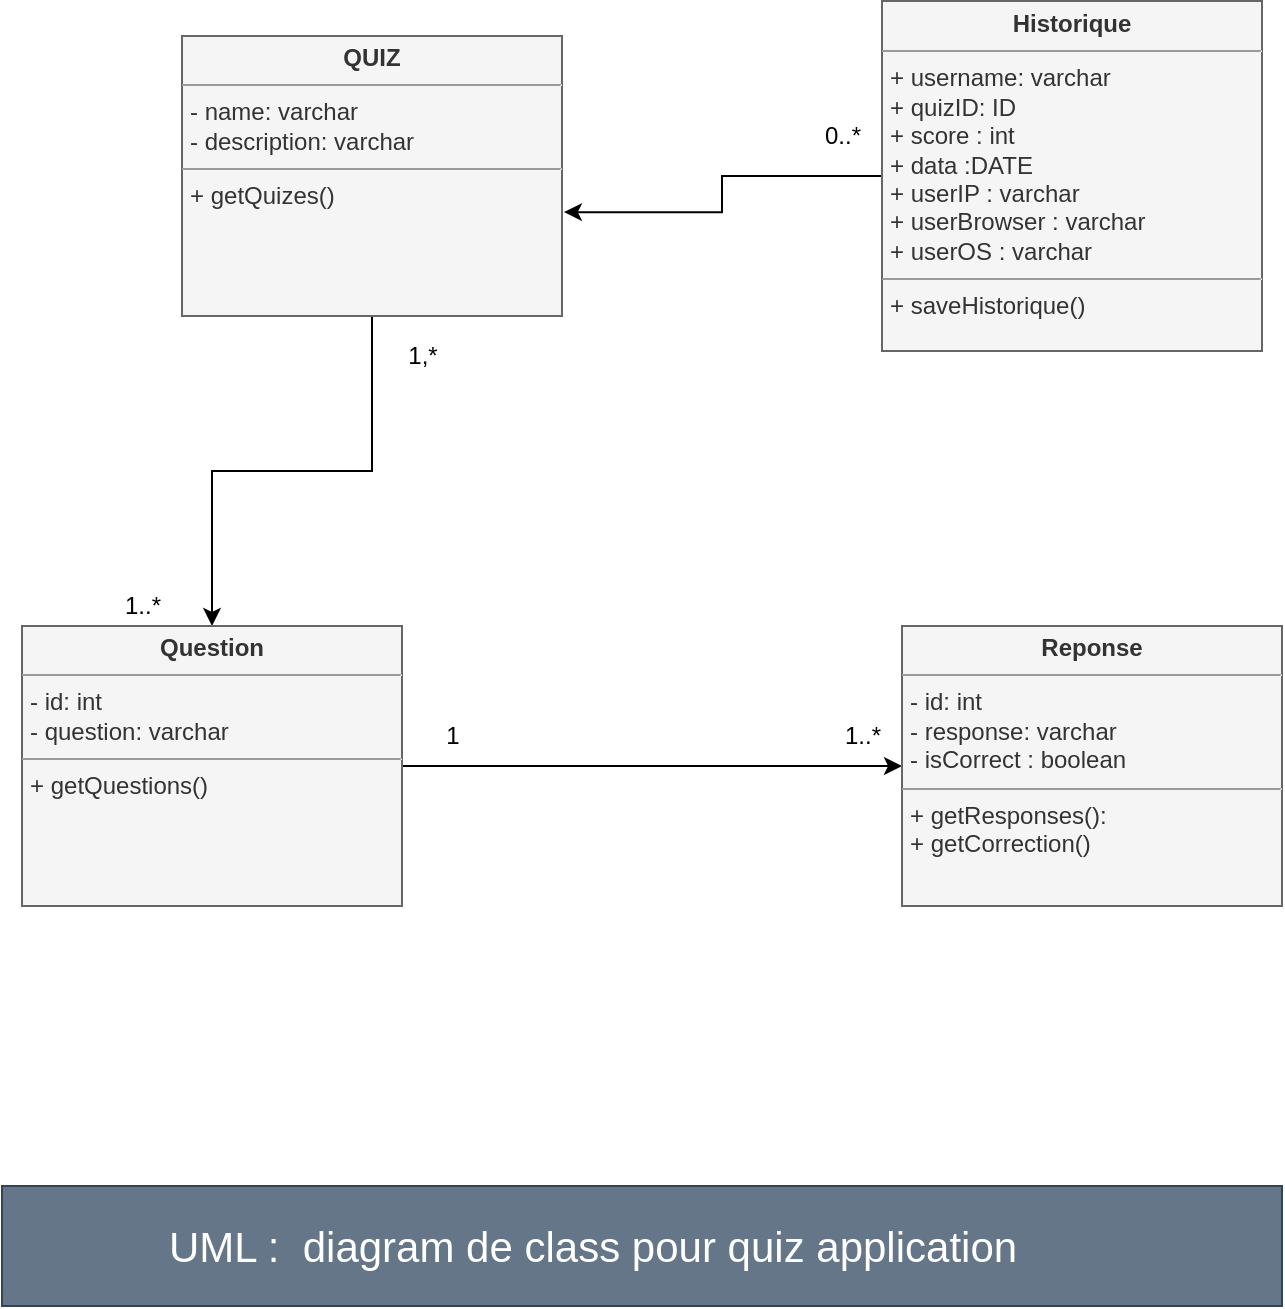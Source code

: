 <mxfile version="20.8.1" type="device"><diagram name="Page-1" id="c4acf3e9-155e-7222-9cf6-157b1a14988f"><mxGraphModel dx="1434" dy="764" grid="1" gridSize="10" guides="1" tooltips="1" connect="1" arrows="1" fold="1" page="1" pageScale="1" pageWidth="850" pageHeight="1100" background="none" math="0" shadow="0"><root><mxCell id="0"/><mxCell id="1" parent="0"/><mxCell id="4ywYzqFlOWnZcAGCHypT-8" style="edgeStyle=orthogonalEdgeStyle;rounded=0;orthogonalLoop=1;jettySize=auto;html=1;entryX=0.5;entryY=0;entryDx=0;entryDy=0;" edge="1" parent="1" source="5d2195bd80daf111-18" target="h3Y28AqKPiw2Wu6xVKkf-1"><mxGeometry relative="1" as="geometry"/></mxCell><mxCell id="5d2195bd80daf111-18" value="&lt;p style=&quot;margin:0px;margin-top:4px;text-align:center;&quot;&gt;&lt;b&gt;QUIZ&lt;/b&gt;&lt;/p&gt;&lt;hr size=&quot;1&quot;&gt;&lt;p style=&quot;margin:0px;margin-left:4px;&quot;&gt;- name: varchar&lt;/p&gt;&lt;p style=&quot;margin:0px;margin-left:4px;&quot;&gt;&lt;span style=&quot;background-color: initial;&quot;&gt;- description: varchar&lt;/span&gt;&lt;/p&gt;&lt;hr size=&quot;1&quot;&gt;&lt;p style=&quot;margin:0px;margin-left:4px;&quot;&gt;+ getQuizes()&lt;br&gt;&lt;br&gt;&lt;/p&gt;" style="verticalAlign=top;align=left;overflow=fill;fontSize=12;fontFamily=Helvetica;html=1;rounded=0;shadow=0;comic=0;labelBackgroundColor=none;strokeWidth=1;fillColor=#f5f5f5;strokeColor=#666666;fontColor=#333333;" parent="1" vertex="1"><mxGeometry x="210" y="25" width="190" height="140" as="geometry"/></mxCell><mxCell id="h3Y28AqKPiw2Wu6xVKkf-8" style="edgeStyle=orthogonalEdgeStyle;rounded=0;orthogonalLoop=1;jettySize=auto;html=1;" parent="1" source="h3Y28AqKPiw2Wu6xVKkf-1" target="h3Y28AqKPiw2Wu6xVKkf-2" edge="1"><mxGeometry relative="1" as="geometry"/></mxCell><mxCell id="h3Y28AqKPiw2Wu6xVKkf-1" value="&lt;p style=&quot;margin:0px;margin-top:4px;text-align:center;&quot;&gt;&lt;b&gt;Question&lt;/b&gt;&lt;/p&gt;&lt;hr size=&quot;1&quot;&gt;&lt;p style=&quot;margin:0px;margin-left:4px;&quot;&gt;- id: int&lt;/p&gt;&lt;p style=&quot;margin:0px;margin-left:4px;&quot;&gt;&lt;span style=&quot;background-color: initial;&quot;&gt;- question: varchar&lt;/span&gt;&lt;/p&gt;&lt;hr size=&quot;1&quot;&gt;&lt;p style=&quot;margin:0px;margin-left:4px;&quot;&gt;+ getQuestions()&lt;br&gt;&lt;br&gt;&lt;/p&gt;" style="verticalAlign=top;align=left;overflow=fill;fontSize=12;fontFamily=Helvetica;html=1;rounded=0;shadow=0;comic=0;labelBackgroundColor=none;strokeWidth=1;fillColor=#f5f5f5;fontColor=#333333;strokeColor=#666666;" parent="1" vertex="1"><mxGeometry x="130" y="320" width="190" height="140" as="geometry"/></mxCell><mxCell id="h3Y28AqKPiw2Wu6xVKkf-2" value="&lt;p style=&quot;margin:0px;margin-top:4px;text-align:center;&quot;&gt;&lt;b&gt;Reponse&lt;/b&gt;&lt;/p&gt;&lt;hr size=&quot;1&quot;&gt;&lt;p style=&quot;margin:0px;margin-left:4px;&quot;&gt;- id: int&lt;/p&gt;&lt;p style=&quot;margin:0px;margin-left:4px;&quot;&gt;&lt;span style=&quot;background-color: initial;&quot;&gt;- response: varchar&lt;/span&gt;&lt;/p&gt;&lt;p style=&quot;margin:0px;margin-left:4px;&quot;&gt;&lt;span style=&quot;background-color: initial;&quot;&gt;- isCorrect : boolean&lt;/span&gt;&lt;/p&gt;&lt;hr size=&quot;1&quot;&gt;&lt;p style=&quot;margin:0px;margin-left:4px;&quot;&gt;+ getResponses():&lt;br&gt;+ getCorrection()&lt;/p&gt;" style="verticalAlign=top;align=left;overflow=fill;fontSize=12;fontFamily=Helvetica;html=1;rounded=0;shadow=0;comic=0;labelBackgroundColor=none;strokeWidth=1;fillColor=#f5f5f5;fontColor=#333333;strokeColor=#666666;" parent="1" vertex="1"><mxGeometry x="570" y="320" width="190" height="140" as="geometry"/></mxCell><mxCell id="h3Y28AqKPiw2Wu6xVKkf-7" value="1,*&lt;br&gt;" style="text;html=1;align=center;verticalAlign=middle;resizable=0;points=[];autosize=1;strokeColor=none;fillColor=none;" parent="1" vertex="1"><mxGeometry x="310" y="170" width="40" height="30" as="geometry"/></mxCell><mxCell id="h3Y28AqKPiw2Wu6xVKkf-9" value="1" style="text;html=1;align=center;verticalAlign=middle;resizable=0;points=[];autosize=1;strokeColor=none;fillColor=none;" parent="1" vertex="1"><mxGeometry x="330" y="360" width="30" height="30" as="geometry"/></mxCell><mxCell id="h3Y28AqKPiw2Wu6xVKkf-10" value="1..*" style="text;html=1;align=center;verticalAlign=middle;resizable=0;points=[];autosize=1;strokeColor=none;fillColor=none;" parent="1" vertex="1"><mxGeometry x="530" y="360" width="40" height="30" as="geometry"/></mxCell><mxCell id="h3Y28AqKPiw2Wu6xVKkf-11" value="1..*" style="text;html=1;align=center;verticalAlign=middle;resizable=0;points=[];autosize=1;strokeColor=none;fillColor=none;" parent="1" vertex="1"><mxGeometry x="170" y="295" width="40" height="30" as="geometry"/></mxCell><mxCell id="h3Y28AqKPiw2Wu6xVKkf-12" value="" style="rounded=0;whiteSpace=wrap;html=1;fillColor=#647687;strokeColor=#314354;fontColor=#ffffff;" parent="1" vertex="1"><mxGeometry x="120" y="600" width="640" height="60" as="geometry"/></mxCell><mxCell id="h3Y28AqKPiw2Wu6xVKkf-13" value="&lt;font color=&quot;#ffffff&quot; style=&quot;font-size: 21px;&quot;&gt;UML :&amp;nbsp; diagram de class pour quiz application&lt;/font&gt;" style="text;html=1;align=center;verticalAlign=middle;resizable=0;points=[];autosize=1;strokeColor=none;fillColor=none;" parent="1" vertex="1"><mxGeometry x="190" y="610" width="450" height="40" as="geometry"/></mxCell><mxCell id="4ywYzqFlOWnZcAGCHypT-4" style="edgeStyle=orthogonalEdgeStyle;rounded=0;orthogonalLoop=1;jettySize=auto;html=1;entryX=1.005;entryY=0.629;entryDx=0;entryDy=0;entryPerimeter=0;" edge="1" parent="1" source="4ywYzqFlOWnZcAGCHypT-1" target="5d2195bd80daf111-18"><mxGeometry relative="1" as="geometry"/></mxCell><mxCell id="4ywYzqFlOWnZcAGCHypT-1" value="&lt;p style=&quot;margin:0px;margin-top:4px;text-align:center;&quot;&gt;&lt;b&gt;Historique&lt;/b&gt;&lt;/p&gt;&lt;hr size=&quot;1&quot;&gt;&lt;p style=&quot;margin:0px;margin-left:4px;&quot;&gt;+ username: varchar&lt;/p&gt;&lt;p style=&quot;margin:0px;margin-left:4px;&quot;&gt;&lt;span style=&quot;background-color: initial;&quot;&gt;+ quizID: ID&lt;/span&gt;&lt;/p&gt;&lt;p style=&quot;margin:0px;margin-left:4px;&quot;&gt;&lt;span style=&quot;background-color: initial;&quot;&gt;+ score : int&lt;/span&gt;&lt;/p&gt;&lt;p style=&quot;margin:0px;margin-left:4px;&quot;&gt;&lt;span style=&quot;background-color: initial;&quot;&gt;+ data :DATE&lt;/span&gt;&lt;/p&gt;&lt;p style=&quot;margin:0px;margin-left:4px;&quot;&gt;&lt;span style=&quot;background-color: initial;&quot;&gt;+ userIP : varchar&lt;/span&gt;&lt;/p&gt;&lt;p style=&quot;margin:0px;margin-left:4px;&quot;&gt;+ userBrowser : varchar&lt;span style=&quot;background-color: initial;&quot;&gt;&lt;br&gt;&lt;/span&gt;&lt;/p&gt;&lt;p style=&quot;margin:0px;margin-left:4px;&quot;&gt;+ userOS : varchar&lt;br&gt;&lt;/p&gt;&lt;hr size=&quot;1&quot;&gt;&lt;p style=&quot;margin:0px;margin-left:4px;&quot;&gt;+ saveHistorique()&lt;br&gt;&lt;br&gt;&lt;/p&gt;" style="verticalAlign=top;align=left;overflow=fill;fontSize=12;fontFamily=Helvetica;html=1;rounded=0;shadow=0;comic=0;labelBackgroundColor=none;strokeWidth=1;fillColor=#f5f5f5;fontColor=#333333;strokeColor=#666666;" vertex="1" parent="1"><mxGeometry x="560" y="7.5" width="190" height="175" as="geometry"/></mxCell><mxCell id="4ywYzqFlOWnZcAGCHypT-5" value="0..*" style="text;html=1;align=center;verticalAlign=middle;resizable=0;points=[];autosize=1;strokeColor=none;fillColor=none;" vertex="1" parent="1"><mxGeometry x="520" y="60" width="40" height="30" as="geometry"/></mxCell></root></mxGraphModel></diagram></mxfile>